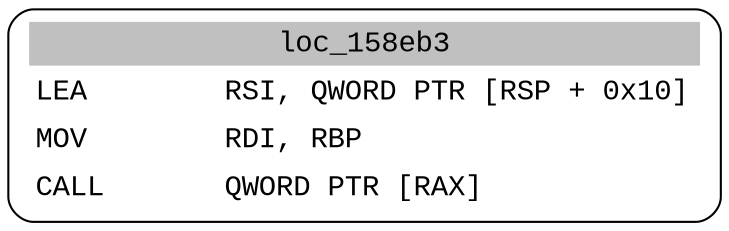 digraph asm_graph {
1941 [
shape="Mrecord" fontname="Courier New"label =<<table border="0" cellborder="0" cellpadding="3"><tr><td align="center" colspan="2" bgcolor="grey">loc_158eb3</td></tr><tr><td align="left">LEA        RSI, QWORD PTR [RSP + 0x10]</td></tr><tr><td align="left">MOV        RDI, RBP</td></tr><tr><td align="left">CALL       QWORD PTR [RAX]</td></tr></table>> ];
}